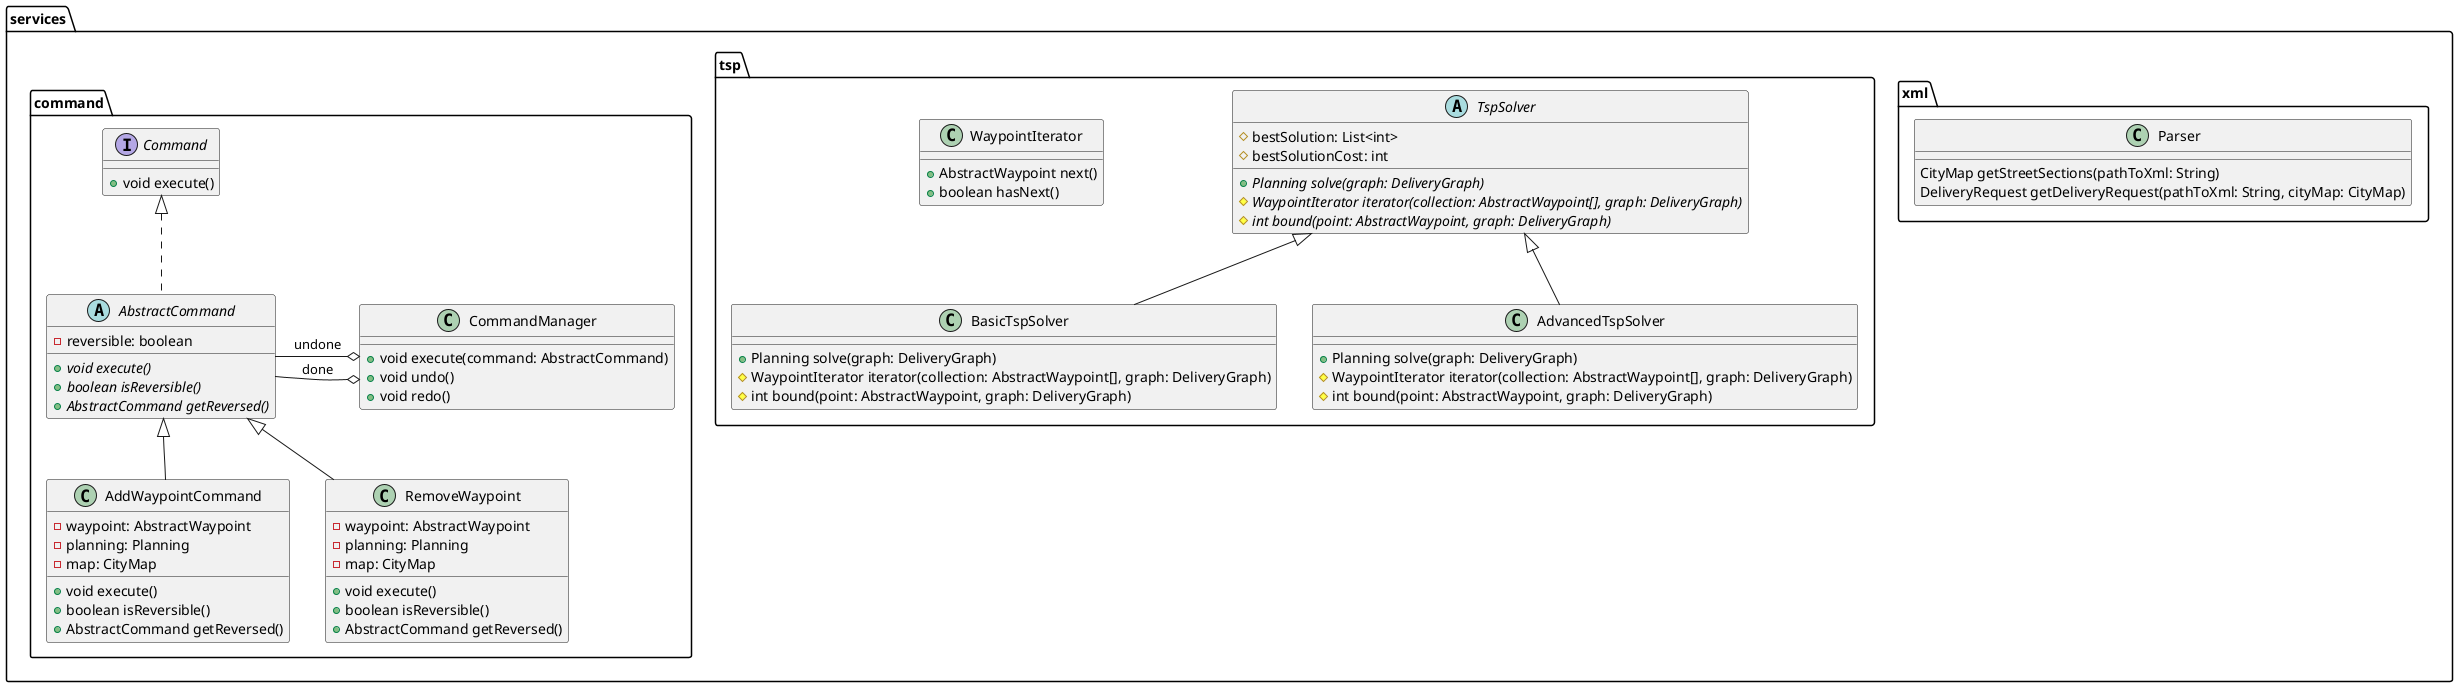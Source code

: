 @startuml

package services {
    package xml {
        class Parser {
            CityMap getStreetSections(pathToXml: String)
            DeliveryRequest getDeliveryRequest(pathToXml: String, cityMap: CityMap)
        }
    }

    package tsp {
        abstract class TspSolver {
            #bestSolution: List<int>
            #bestSolutionCost: int
            +{abstract} Planning solve(graph: DeliveryGraph)
            #{abstract} WaypointIterator iterator(collection: AbstractWaypoint[], graph: DeliveryGraph)
            #{abstract} int bound(point: AbstractWaypoint, graph: DeliveryGraph)
        }

        class BasicTspSolver {
            +Planning solve(graph: DeliveryGraph)
            #WaypointIterator iterator(collection: AbstractWaypoint[], graph: DeliveryGraph)
            #int bound(point: AbstractWaypoint, graph: DeliveryGraph)
        }

        class AdvancedTspSolver {
            +Planning solve(graph: DeliveryGraph)
            #WaypointIterator iterator(collection: AbstractWaypoint[], graph: DeliveryGraph)
            #int bound(point: AbstractWaypoint, graph: DeliveryGraph)
        }

        class WaypointIterator {
            +AbstractWaypoint next()
            +boolean hasNext()
        }

        TspSolver <|-- BasicTspSolver
        TspSolver <|-- AdvancedTspSolver
    }

    package command {
        class CommandManager {
            +void execute(command: AbstractCommand)
            +void undo()
            +void redo()
        }

        interface Command {
            +void execute()
        }

        abstract class AbstractCommand implements Command {
            -reversible: boolean
            +{abstract} void execute()
            +{abstract} boolean isReversible()
            +{abstract} AbstractCommand getReversed()
        }

        class AddWaypointCommand extends AbstractCommand {
            -waypoint: AbstractWaypoint
            -planning: Planning
            -map: CityMap
            +void execute()
            +boolean isReversible()
            +AbstractCommand getReversed()
        }

        class RemoveWaypoint extends AbstractCommand {
            -waypoint: AbstractWaypoint
            -planning: Planning
            -map: CityMap
            +void execute()
            +boolean isReversible()
            +AbstractCommand getReversed()
        }

        CommandManager o-left- AbstractCommand: done
        CommandManager o-left- AbstractCommand: undone


    }
}



@enduml
